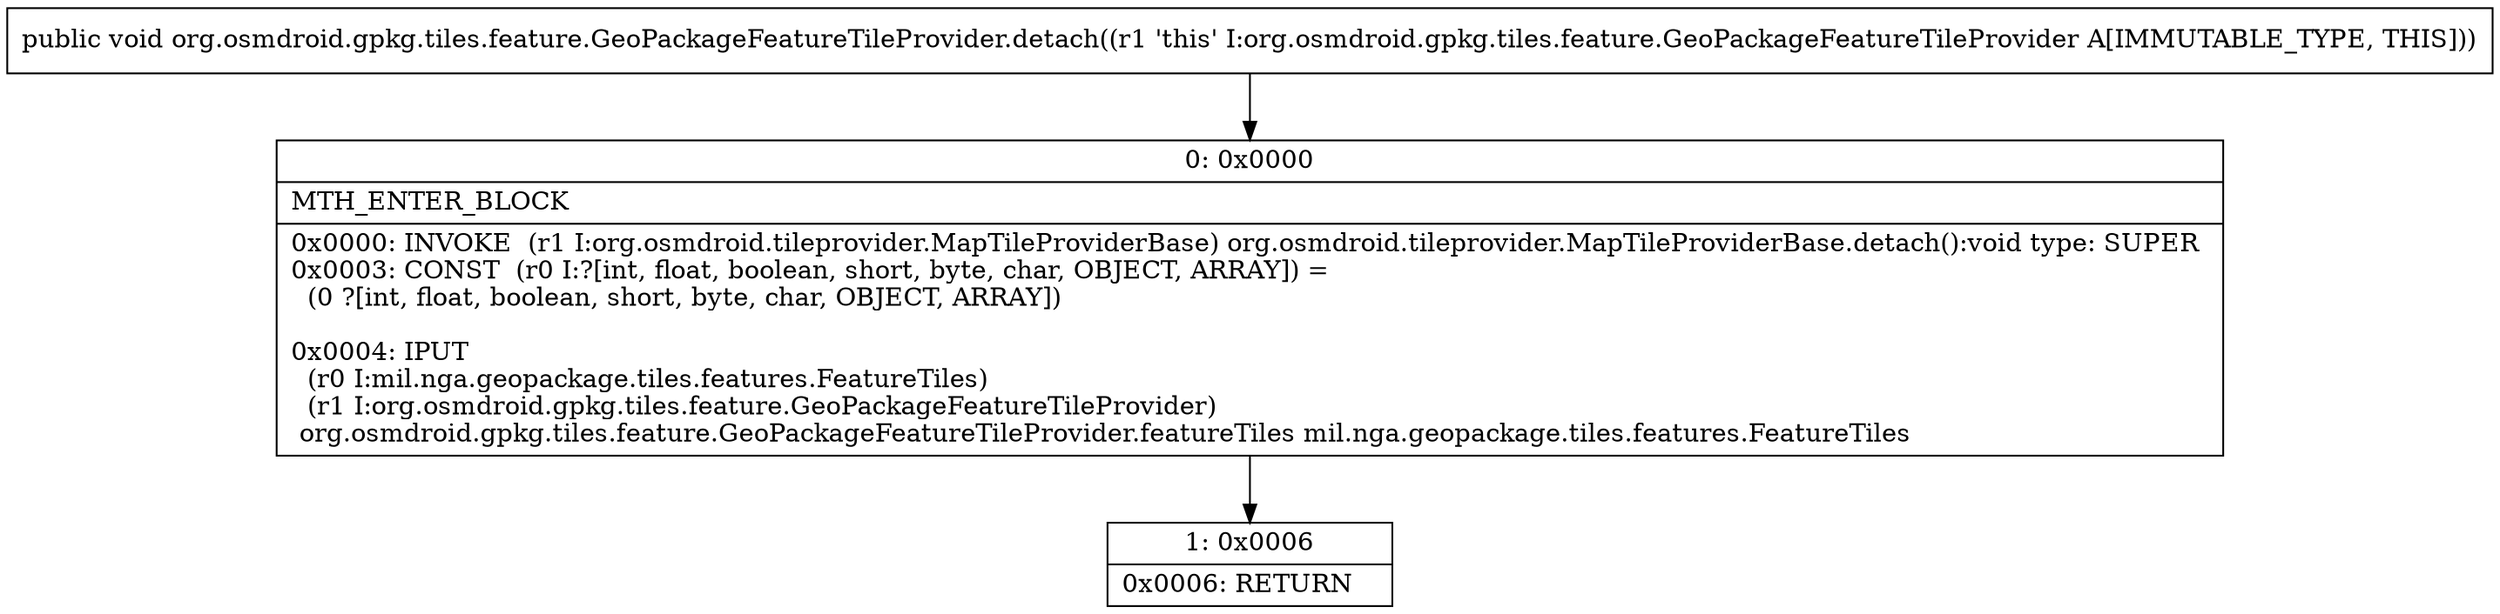 digraph "CFG fororg.osmdroid.gpkg.tiles.feature.GeoPackageFeatureTileProvider.detach()V" {
Node_0 [shape=record,label="{0\:\ 0x0000|MTH_ENTER_BLOCK\l|0x0000: INVOKE  (r1 I:org.osmdroid.tileprovider.MapTileProviderBase) org.osmdroid.tileprovider.MapTileProviderBase.detach():void type: SUPER \l0x0003: CONST  (r0 I:?[int, float, boolean, short, byte, char, OBJECT, ARRAY]) = \l  (0 ?[int, float, boolean, short, byte, char, OBJECT, ARRAY])\l \l0x0004: IPUT  \l  (r0 I:mil.nga.geopackage.tiles.features.FeatureTiles)\l  (r1 I:org.osmdroid.gpkg.tiles.feature.GeoPackageFeatureTileProvider)\l org.osmdroid.gpkg.tiles.feature.GeoPackageFeatureTileProvider.featureTiles mil.nga.geopackage.tiles.features.FeatureTiles \l}"];
Node_1 [shape=record,label="{1\:\ 0x0006|0x0006: RETURN   \l}"];
MethodNode[shape=record,label="{public void org.osmdroid.gpkg.tiles.feature.GeoPackageFeatureTileProvider.detach((r1 'this' I:org.osmdroid.gpkg.tiles.feature.GeoPackageFeatureTileProvider A[IMMUTABLE_TYPE, THIS])) }"];
MethodNode -> Node_0;
Node_0 -> Node_1;
}

